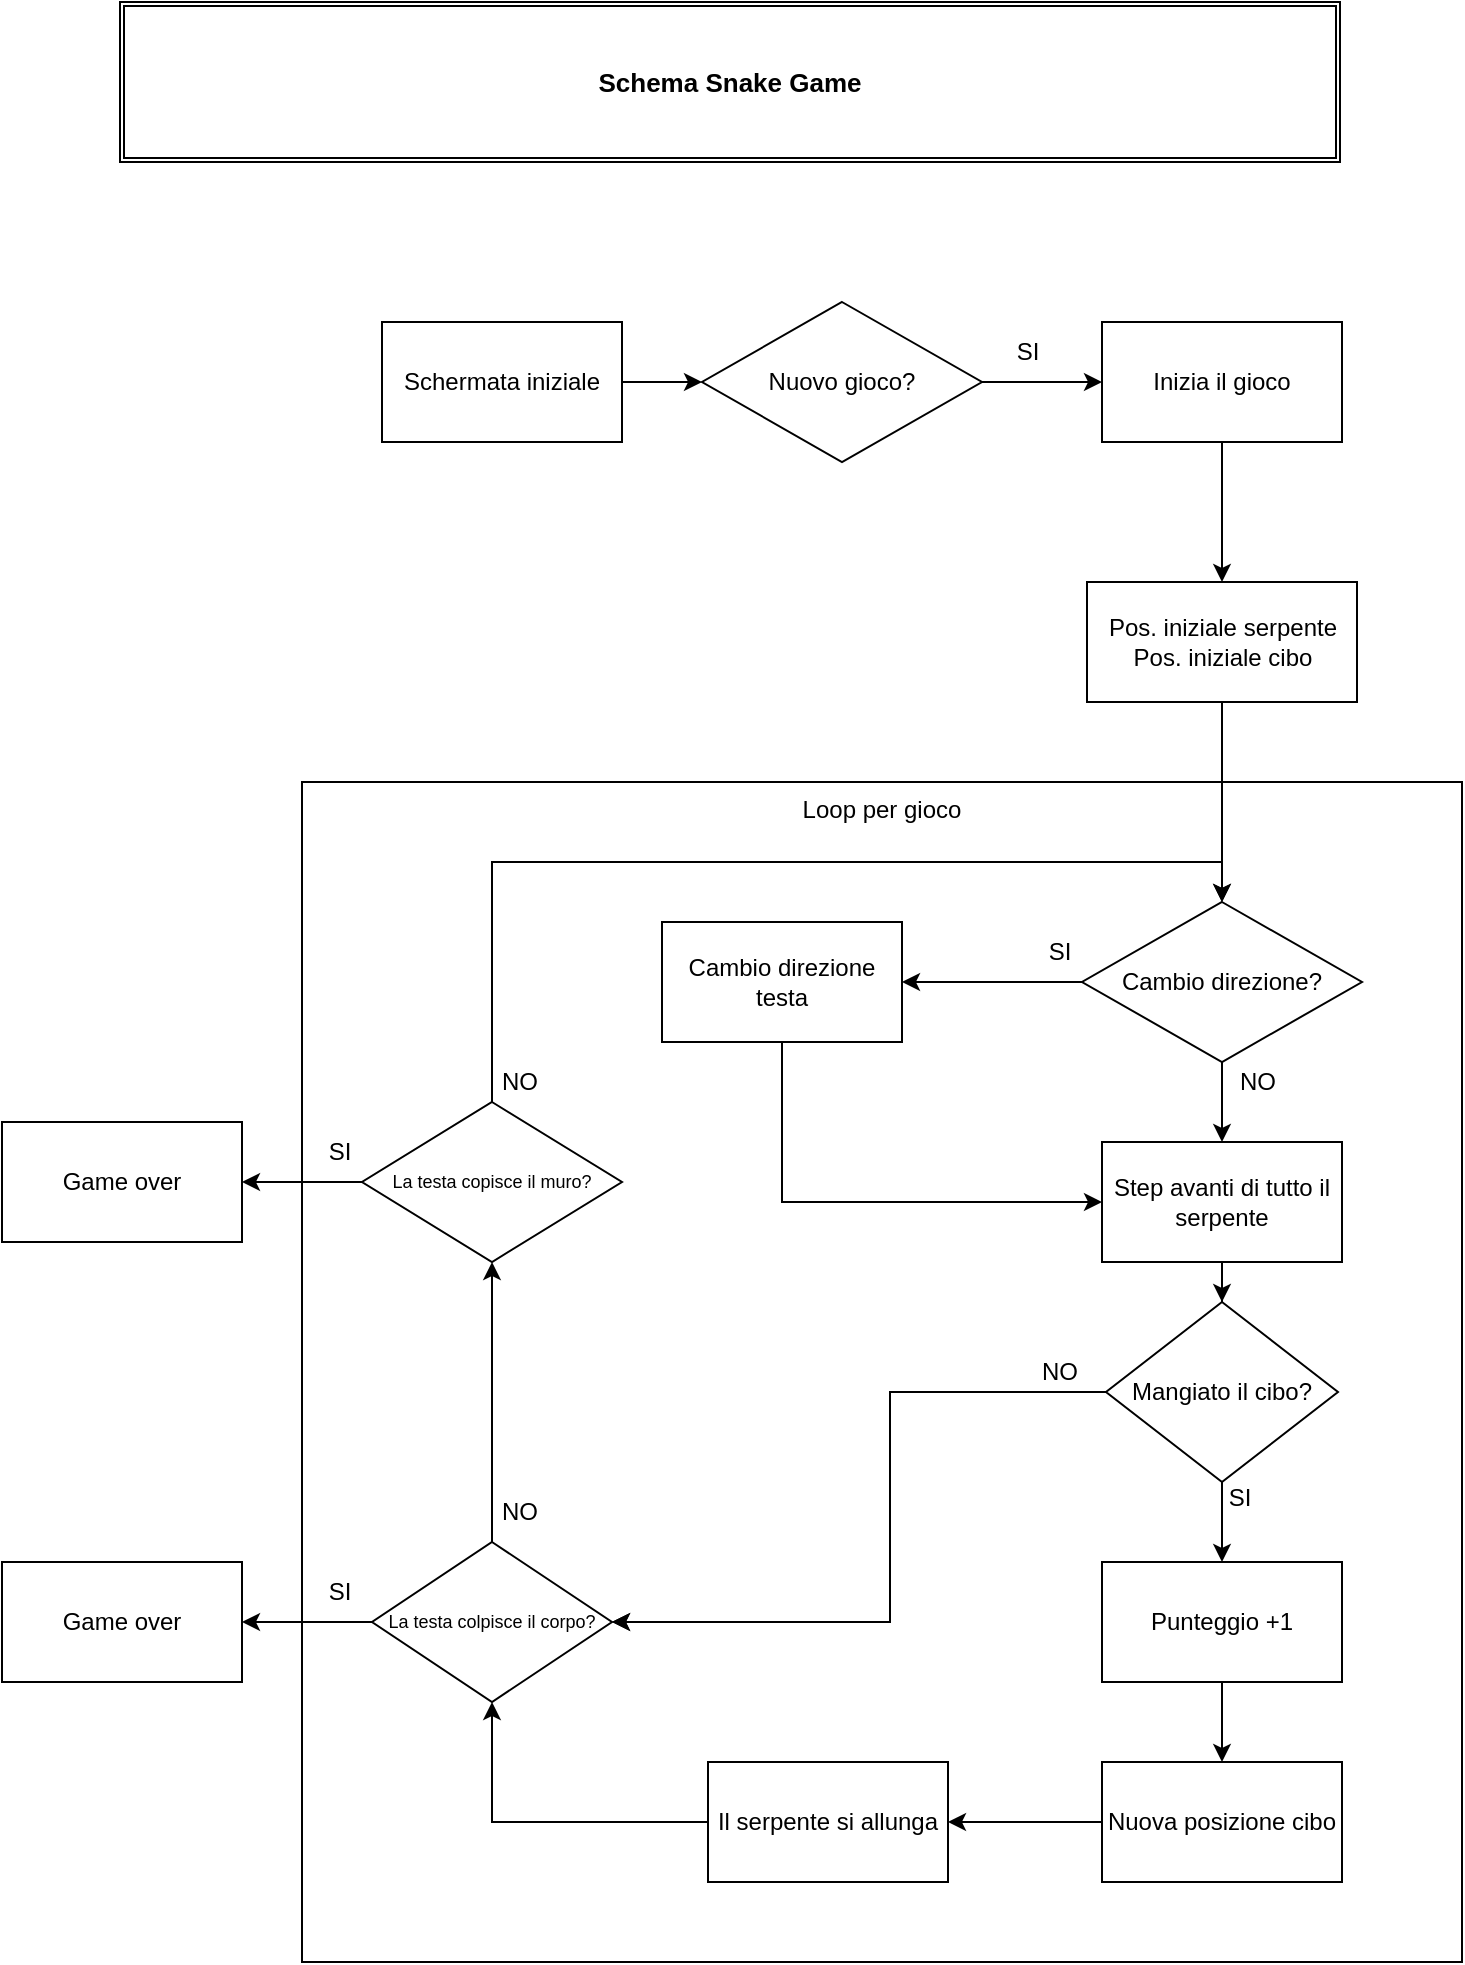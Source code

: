 <mxfile version="18.1.3" type="device"><diagram id="H7lNRne6rxUaVSvB1Owp" name="Pagina-1"><mxGraphModel dx="1824" dy="1102" grid="1" gridSize="10" guides="1" tooltips="1" connect="1" arrows="1" fold="1" page="1" pageScale="1" pageWidth="827" pageHeight="1169" math="0" shadow="0"><root><mxCell id="0"/><mxCell id="1" parent="0"/><mxCell id="F916n-16pe7tZxEOz_Be-5" value="" style="edgeStyle=orthogonalEdgeStyle;rounded=0;orthogonalLoop=1;jettySize=auto;html=1;" edge="1" parent="1" source="F916n-16pe7tZxEOz_Be-1" target="F916n-16pe7tZxEOz_Be-4"><mxGeometry relative="1" as="geometry"/></mxCell><mxCell id="F916n-16pe7tZxEOz_Be-1" value="Schermata iniziale" style="rounded=0;whiteSpace=wrap;html=1;" vertex="1" parent="1"><mxGeometry x="239" y="210" width="120" height="60" as="geometry"/></mxCell><mxCell id="F916n-16pe7tZxEOz_Be-7" value="" style="edgeStyle=orthogonalEdgeStyle;rounded=0;orthogonalLoop=1;jettySize=auto;html=1;" edge="1" parent="1" source="F916n-16pe7tZxEOz_Be-4" target="F916n-16pe7tZxEOz_Be-6"><mxGeometry relative="1" as="geometry"/></mxCell><mxCell id="F916n-16pe7tZxEOz_Be-4" value="Nuovo gioco?" style="rhombus;whiteSpace=wrap;html=1;rounded=0;" vertex="1" parent="1"><mxGeometry x="399" y="200" width="140" height="80" as="geometry"/></mxCell><mxCell id="F916n-16pe7tZxEOz_Be-6" value="Inizia il gioco" style="whiteSpace=wrap;html=1;rounded=0;" vertex="1" parent="1"><mxGeometry x="599" y="210" width="120" height="60" as="geometry"/></mxCell><mxCell id="F916n-16pe7tZxEOz_Be-8" value="Loop per gioco" style="whiteSpace=wrap;html=1;rounded=0;verticalAlign=top;" vertex="1" parent="1"><mxGeometry x="199" y="440" width="580" height="590" as="geometry"/></mxCell><mxCell id="F916n-16pe7tZxEOz_Be-15" value="" style="edgeStyle=orthogonalEdgeStyle;rounded=0;orthogonalLoop=1;jettySize=auto;html=1;" edge="1" parent="1" source="F916n-16pe7tZxEOz_Be-11" target="F916n-16pe7tZxEOz_Be-14"><mxGeometry relative="1" as="geometry"/></mxCell><mxCell id="F916n-16pe7tZxEOz_Be-11" value="Pos. iniziale serpente&lt;br&gt;Pos. iniziale cibo" style="whiteSpace=wrap;html=1;rounded=0;" vertex="1" parent="1"><mxGeometry x="591.5" y="340" width="135" height="60" as="geometry"/></mxCell><mxCell id="F916n-16pe7tZxEOz_Be-12" value="" style="edgeStyle=orthogonalEdgeStyle;rounded=0;orthogonalLoop=1;jettySize=auto;html=1;entryX=0.5;entryY=0;entryDx=0;entryDy=0;" edge="1" parent="1" source="F916n-16pe7tZxEOz_Be-6" target="F916n-16pe7tZxEOz_Be-11"><mxGeometry relative="1" as="geometry"><mxPoint x="659" y="390" as="targetPoint"/><Array as="points"/></mxGeometry></mxCell><mxCell id="F916n-16pe7tZxEOz_Be-64" value="" style="edgeStyle=orthogonalEdgeStyle;rounded=0;orthogonalLoop=1;jettySize=auto;html=1;labelBackgroundColor=none;fontSize=13;" edge="1" parent="1" source="F916n-16pe7tZxEOz_Be-14" target="F916n-16pe7tZxEOz_Be-21"><mxGeometry relative="1" as="geometry"/></mxCell><mxCell id="F916n-16pe7tZxEOz_Be-14" value="Cambio direzione?" style="rhombus;whiteSpace=wrap;html=1;rounded=0;" vertex="1" parent="1"><mxGeometry x="589" y="500" width="140" height="80" as="geometry"/></mxCell><mxCell id="F916n-16pe7tZxEOz_Be-22" value="" style="edgeStyle=orthogonalEdgeStyle;rounded=0;orthogonalLoop=1;jettySize=auto;html=1;exitX=0.5;exitY=1;exitDx=0;exitDy=0;exitPerimeter=0;" edge="1" parent="1" source="F916n-16pe7tZxEOz_Be-16" target="F916n-16pe7tZxEOz_Be-21"><mxGeometry relative="1" as="geometry"><Array as="points"><mxPoint x="439" y="650"/></Array></mxGeometry></mxCell><mxCell id="F916n-16pe7tZxEOz_Be-16" value="Cambio direzione testa" style="rounded=0;whiteSpace=wrap;html=1;" vertex="1" parent="1"><mxGeometry x="379" y="510" width="120" height="60" as="geometry"/></mxCell><mxCell id="F916n-16pe7tZxEOz_Be-19" value="" style="endArrow=classic;html=1;rounded=0;exitX=0;exitY=0.5;exitDx=0;exitDy=0;entryX=1;entryY=0.5;entryDx=0;entryDy=0;edgeStyle=orthogonalEdgeStyle" edge="1" parent="1" source="F916n-16pe7tZxEOz_Be-14" target="F916n-16pe7tZxEOz_Be-16"><mxGeometry relative="1" as="geometry"><mxPoint x="439" y="470" as="sourcePoint"/><mxPoint x="539" y="470" as="targetPoint"/></mxGeometry></mxCell><mxCell id="F916n-16pe7tZxEOz_Be-26" value="" style="edgeStyle=orthogonalEdgeStyle;rounded=0;orthogonalLoop=1;jettySize=auto;html=1;" edge="1" parent="1" source="F916n-16pe7tZxEOz_Be-21" target="F916n-16pe7tZxEOz_Be-25"><mxGeometry relative="1" as="geometry"/></mxCell><mxCell id="F916n-16pe7tZxEOz_Be-21" value="Step avanti di tutto il serpente" style="rounded=0;whiteSpace=wrap;html=1;" vertex="1" parent="1"><mxGeometry x="599" y="620" width="120" height="60" as="geometry"/></mxCell><mxCell id="F916n-16pe7tZxEOz_Be-69" value="" style="edgeStyle=orthogonalEdgeStyle;rounded=0;orthogonalLoop=1;jettySize=auto;html=1;labelBackgroundColor=none;fontSize=13;" edge="1" parent="1" source="F916n-16pe7tZxEOz_Be-25" target="F916n-16pe7tZxEOz_Be-67"><mxGeometry relative="1" as="geometry"/></mxCell><mxCell id="F916n-16pe7tZxEOz_Be-25" value="Mangiato il cibo?" style="rhombus;whiteSpace=wrap;html=1;rounded=0;" vertex="1" parent="1"><mxGeometry x="601" y="700" width="116" height="90" as="geometry"/></mxCell><mxCell id="F916n-16pe7tZxEOz_Be-30" value="" style="edgeStyle=orthogonalEdgeStyle;rounded=0;orthogonalLoop=1;jettySize=auto;html=1;entryX=0.5;entryY=1;entryDx=0;entryDy=0;" edge="1" parent="1" source="F916n-16pe7tZxEOz_Be-27" target="F916n-16pe7tZxEOz_Be-45"><mxGeometry relative="1" as="geometry"><mxPoint x="493" y="890" as="targetPoint"/><Array as="points"><mxPoint x="294" y="960"/></Array></mxGeometry></mxCell><mxCell id="F916n-16pe7tZxEOz_Be-27" value="Il serpente si allunga" style="rounded=0;whiteSpace=wrap;html=1;" vertex="1" parent="1"><mxGeometry x="402" y="930" width="120" height="60" as="geometry"/></mxCell><mxCell id="F916n-16pe7tZxEOz_Be-33" value="" style="edgeStyle=orthogonalEdgeStyle;rounded=0;orthogonalLoop=1;jettySize=auto;html=1;" edge="1" parent="1" source="F916n-16pe7tZxEOz_Be-31" target="F916n-16pe7tZxEOz_Be-27"><mxGeometry relative="1" as="geometry"/></mxCell><mxCell id="F916n-16pe7tZxEOz_Be-31" value="Nuova posizione cibo" style="rounded=0;whiteSpace=wrap;html=1;" vertex="1" parent="1"><mxGeometry x="599" y="930" width="120" height="60" as="geometry"/></mxCell><mxCell id="F916n-16pe7tZxEOz_Be-41" value="" style="endArrow=classic;html=1;rounded=0;exitX=0;exitY=0.5;exitDx=0;exitDy=0;entryX=1;entryY=0.5;entryDx=0;entryDy=0;edgeStyle=orthogonalEdgeStyle" edge="1" parent="1" source="F916n-16pe7tZxEOz_Be-25" target="F916n-16pe7tZxEOz_Be-45"><mxGeometry relative="1" as="geometry"><mxPoint x="637" y="800" as="sourcePoint"/><mxPoint x="637" y="840" as="targetPoint"/><Array as="points"><mxPoint x="493" y="745"/><mxPoint x="493" y="860"/></Array></mxGeometry></mxCell><mxCell id="F916n-16pe7tZxEOz_Be-43" value="" style="edgeStyle=orthogonalEdgeStyle;endArrow=classic;html=1;rounded=0;exitX=0;exitY=0.5;exitDx=0;exitDy=0;entryX=1;entryY=0.5;entryDx=0;entryDy=0;" edge="1" parent="1" target="F916n-16pe7tZxEOz_Be-45"><mxGeometry width="50" height="50" relative="1" as="geometry"><mxPoint x="433" y="860" as="sourcePoint"/><mxPoint x="519" y="620" as="targetPoint"/><Array as="points"><mxPoint x="369" y="860"/><mxPoint x="369" y="860"/></Array></mxGeometry></mxCell><mxCell id="F916n-16pe7tZxEOz_Be-49" value="" style="edgeStyle=orthogonalEdgeStyle;rounded=0;orthogonalLoop=1;jettySize=auto;html=1;labelBackgroundColor=none;" edge="1" parent="1" source="F916n-16pe7tZxEOz_Be-44" target="F916n-16pe7tZxEOz_Be-48"><mxGeometry relative="1" as="geometry"/></mxCell><mxCell id="F916n-16pe7tZxEOz_Be-55" value="" style="edgeStyle=orthogonalEdgeStyle;rounded=0;orthogonalLoop=1;jettySize=auto;html=1;labelBackgroundColor=none;fontSize=9;entryX=0.5;entryY=0;entryDx=0;entryDy=0;exitX=0.5;exitY=0;exitDx=0;exitDy=0;" edge="1" parent="1" source="F916n-16pe7tZxEOz_Be-44" target="F916n-16pe7tZxEOz_Be-14"><mxGeometry relative="1" as="geometry"><mxPoint x="294" y="570" as="targetPoint"/><Array as="points"><mxPoint x="294" y="480"/><mxPoint x="659" y="480"/></Array></mxGeometry></mxCell><mxCell id="F916n-16pe7tZxEOz_Be-44" value="La testa copisce il muro?" style="rhombus;whiteSpace=wrap;html=1;labelBackgroundColor=none;fontSize=9;" vertex="1" parent="1"><mxGeometry x="229" y="600" width="130" height="80" as="geometry"/></mxCell><mxCell id="F916n-16pe7tZxEOz_Be-52" value="" style="edgeStyle=orthogonalEdgeStyle;rounded=0;orthogonalLoop=1;jettySize=auto;html=1;labelBackgroundColor=none;fontSize=9;" edge="1" parent="1" source="F916n-16pe7tZxEOz_Be-45" target="F916n-16pe7tZxEOz_Be-44"><mxGeometry relative="1" as="geometry"/></mxCell><mxCell id="F916n-16pe7tZxEOz_Be-45" value="La testa colpisce il corpo?" style="rhombus;whiteSpace=wrap;html=1;labelBackgroundColor=none;fontSize=9;" vertex="1" parent="1"><mxGeometry x="234" y="820" width="120" height="80" as="geometry"/></mxCell><mxCell id="F916n-16pe7tZxEOz_Be-48" value="Game over" style="whiteSpace=wrap;html=1;labelBackgroundColor=#ffffff;" vertex="1" parent="1"><mxGeometry x="49" y="610" width="120" height="60" as="geometry"/></mxCell><mxCell id="F916n-16pe7tZxEOz_Be-50" value="" style="edgeStyle=orthogonalEdgeStyle;rounded=0;orthogonalLoop=1;jettySize=auto;html=1;labelBackgroundColor=none;exitX=0;exitY=0.5;exitDx=0;exitDy=0;entryX=1;entryY=0.5;entryDx=0;entryDy=0;" edge="1" parent="1" target="F916n-16pe7tZxEOz_Be-51" source="F916n-16pe7tZxEOz_Be-45"><mxGeometry relative="1" as="geometry"><mxPoint x="239" y="905" as="sourcePoint"/></mxGeometry></mxCell><mxCell id="F916n-16pe7tZxEOz_Be-51" value="Game over" style="whiteSpace=wrap;html=1;labelBackgroundColor=#ffffff;" vertex="1" parent="1"><mxGeometry x="49" y="830" width="120" height="60" as="geometry"/></mxCell><mxCell id="F916n-16pe7tZxEOz_Be-56" value="NO" style="text;html=1;strokeColor=none;fillColor=none;align=center;verticalAlign=middle;whiteSpace=wrap;rounded=0;labelBackgroundColor=none;fontSize=12;" vertex="1" parent="1"><mxGeometry x="278" y="790" width="60" height="30" as="geometry"/></mxCell><mxCell id="F916n-16pe7tZxEOz_Be-57" value="NO" style="text;html=1;strokeColor=none;fillColor=none;align=center;verticalAlign=middle;whiteSpace=wrap;rounded=0;labelBackgroundColor=none;fontSize=12;" vertex="1" parent="1"><mxGeometry x="278" y="575" width="60" height="30" as="geometry"/></mxCell><mxCell id="F916n-16pe7tZxEOz_Be-58" value="SI" style="text;html=1;strokeColor=none;fillColor=none;align=center;verticalAlign=middle;whiteSpace=wrap;rounded=0;labelBackgroundColor=none;fontSize=12;" vertex="1" parent="1"><mxGeometry x="188" y="830" width="60" height="30" as="geometry"/></mxCell><mxCell id="F916n-16pe7tZxEOz_Be-59" value="SI" style="text;html=1;strokeColor=none;fillColor=none;align=center;verticalAlign=middle;whiteSpace=wrap;rounded=0;labelBackgroundColor=none;fontSize=12;" vertex="1" parent="1"><mxGeometry x="188" y="610" width="60" height="30" as="geometry"/></mxCell><mxCell id="F916n-16pe7tZxEOz_Be-60" value="Schema Snake Game" style="shape=ext;double=1;rounded=0;whiteSpace=wrap;html=1;labelBackgroundColor=none;fontSize=13;fontStyle=1" vertex="1" parent="1"><mxGeometry x="108" y="50" width="610" height="80" as="geometry"/></mxCell><mxCell id="F916n-16pe7tZxEOz_Be-61" value="SI" style="text;html=1;strokeColor=none;fillColor=none;align=center;verticalAlign=middle;whiteSpace=wrap;rounded=0;labelBackgroundColor=none;fontSize=12;" vertex="1" parent="1"><mxGeometry x="531.5" y="210" width="60" height="30" as="geometry"/></mxCell><mxCell id="F916n-16pe7tZxEOz_Be-62" value="NO" style="text;html=1;strokeColor=none;fillColor=none;align=center;verticalAlign=middle;whiteSpace=wrap;rounded=0;labelBackgroundColor=none;fontSize=12;" vertex="1" parent="1"><mxGeometry x="548" y="720" width="60" height="30" as="geometry"/></mxCell><mxCell id="F916n-16pe7tZxEOz_Be-63" value="SI" style="text;html=1;strokeColor=none;fillColor=none;align=center;verticalAlign=middle;whiteSpace=wrap;rounded=0;labelBackgroundColor=none;fontSize=12;" vertex="1" parent="1"><mxGeometry x="638" y="783" width="60" height="30" as="geometry"/></mxCell><mxCell id="F916n-16pe7tZxEOz_Be-65" value="SI" style="text;html=1;strokeColor=none;fillColor=none;align=center;verticalAlign=middle;whiteSpace=wrap;rounded=0;labelBackgroundColor=none;fontSize=12;" vertex="1" parent="1"><mxGeometry x="548" y="510" width="60" height="30" as="geometry"/></mxCell><mxCell id="F916n-16pe7tZxEOz_Be-66" value="NO" style="text;html=1;strokeColor=none;fillColor=none;align=center;verticalAlign=middle;whiteSpace=wrap;rounded=0;labelBackgroundColor=none;fontSize=12;" vertex="1" parent="1"><mxGeometry x="647" y="575" width="60" height="30" as="geometry"/></mxCell><mxCell id="F916n-16pe7tZxEOz_Be-70" value="" style="edgeStyle=orthogonalEdgeStyle;rounded=0;orthogonalLoop=1;jettySize=auto;html=1;labelBackgroundColor=none;fontSize=13;" edge="1" parent="1" source="F916n-16pe7tZxEOz_Be-67" target="F916n-16pe7tZxEOz_Be-31"><mxGeometry relative="1" as="geometry"/></mxCell><mxCell id="F916n-16pe7tZxEOz_Be-67" value="Punteggio +1" style="rounded=0;whiteSpace=wrap;html=1;" vertex="1" parent="1"><mxGeometry x="599" y="830" width="120" height="60" as="geometry"/></mxCell></root></mxGraphModel></diagram></mxfile>